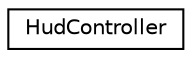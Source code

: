 digraph "Graphical Class Hierarchy"
{
  edge [fontname="Helvetica",fontsize="10",labelfontname="Helvetica",labelfontsize="10"];
  node [fontname="Helvetica",fontsize="10",shape=record];
  rankdir="LR";
  Node1 [label="HudController",height=0.2,width=0.4,color="black", fillcolor="white", style="filled",URL="$class_hud_controller.html",tooltip="The HUDController header file. "];
}
